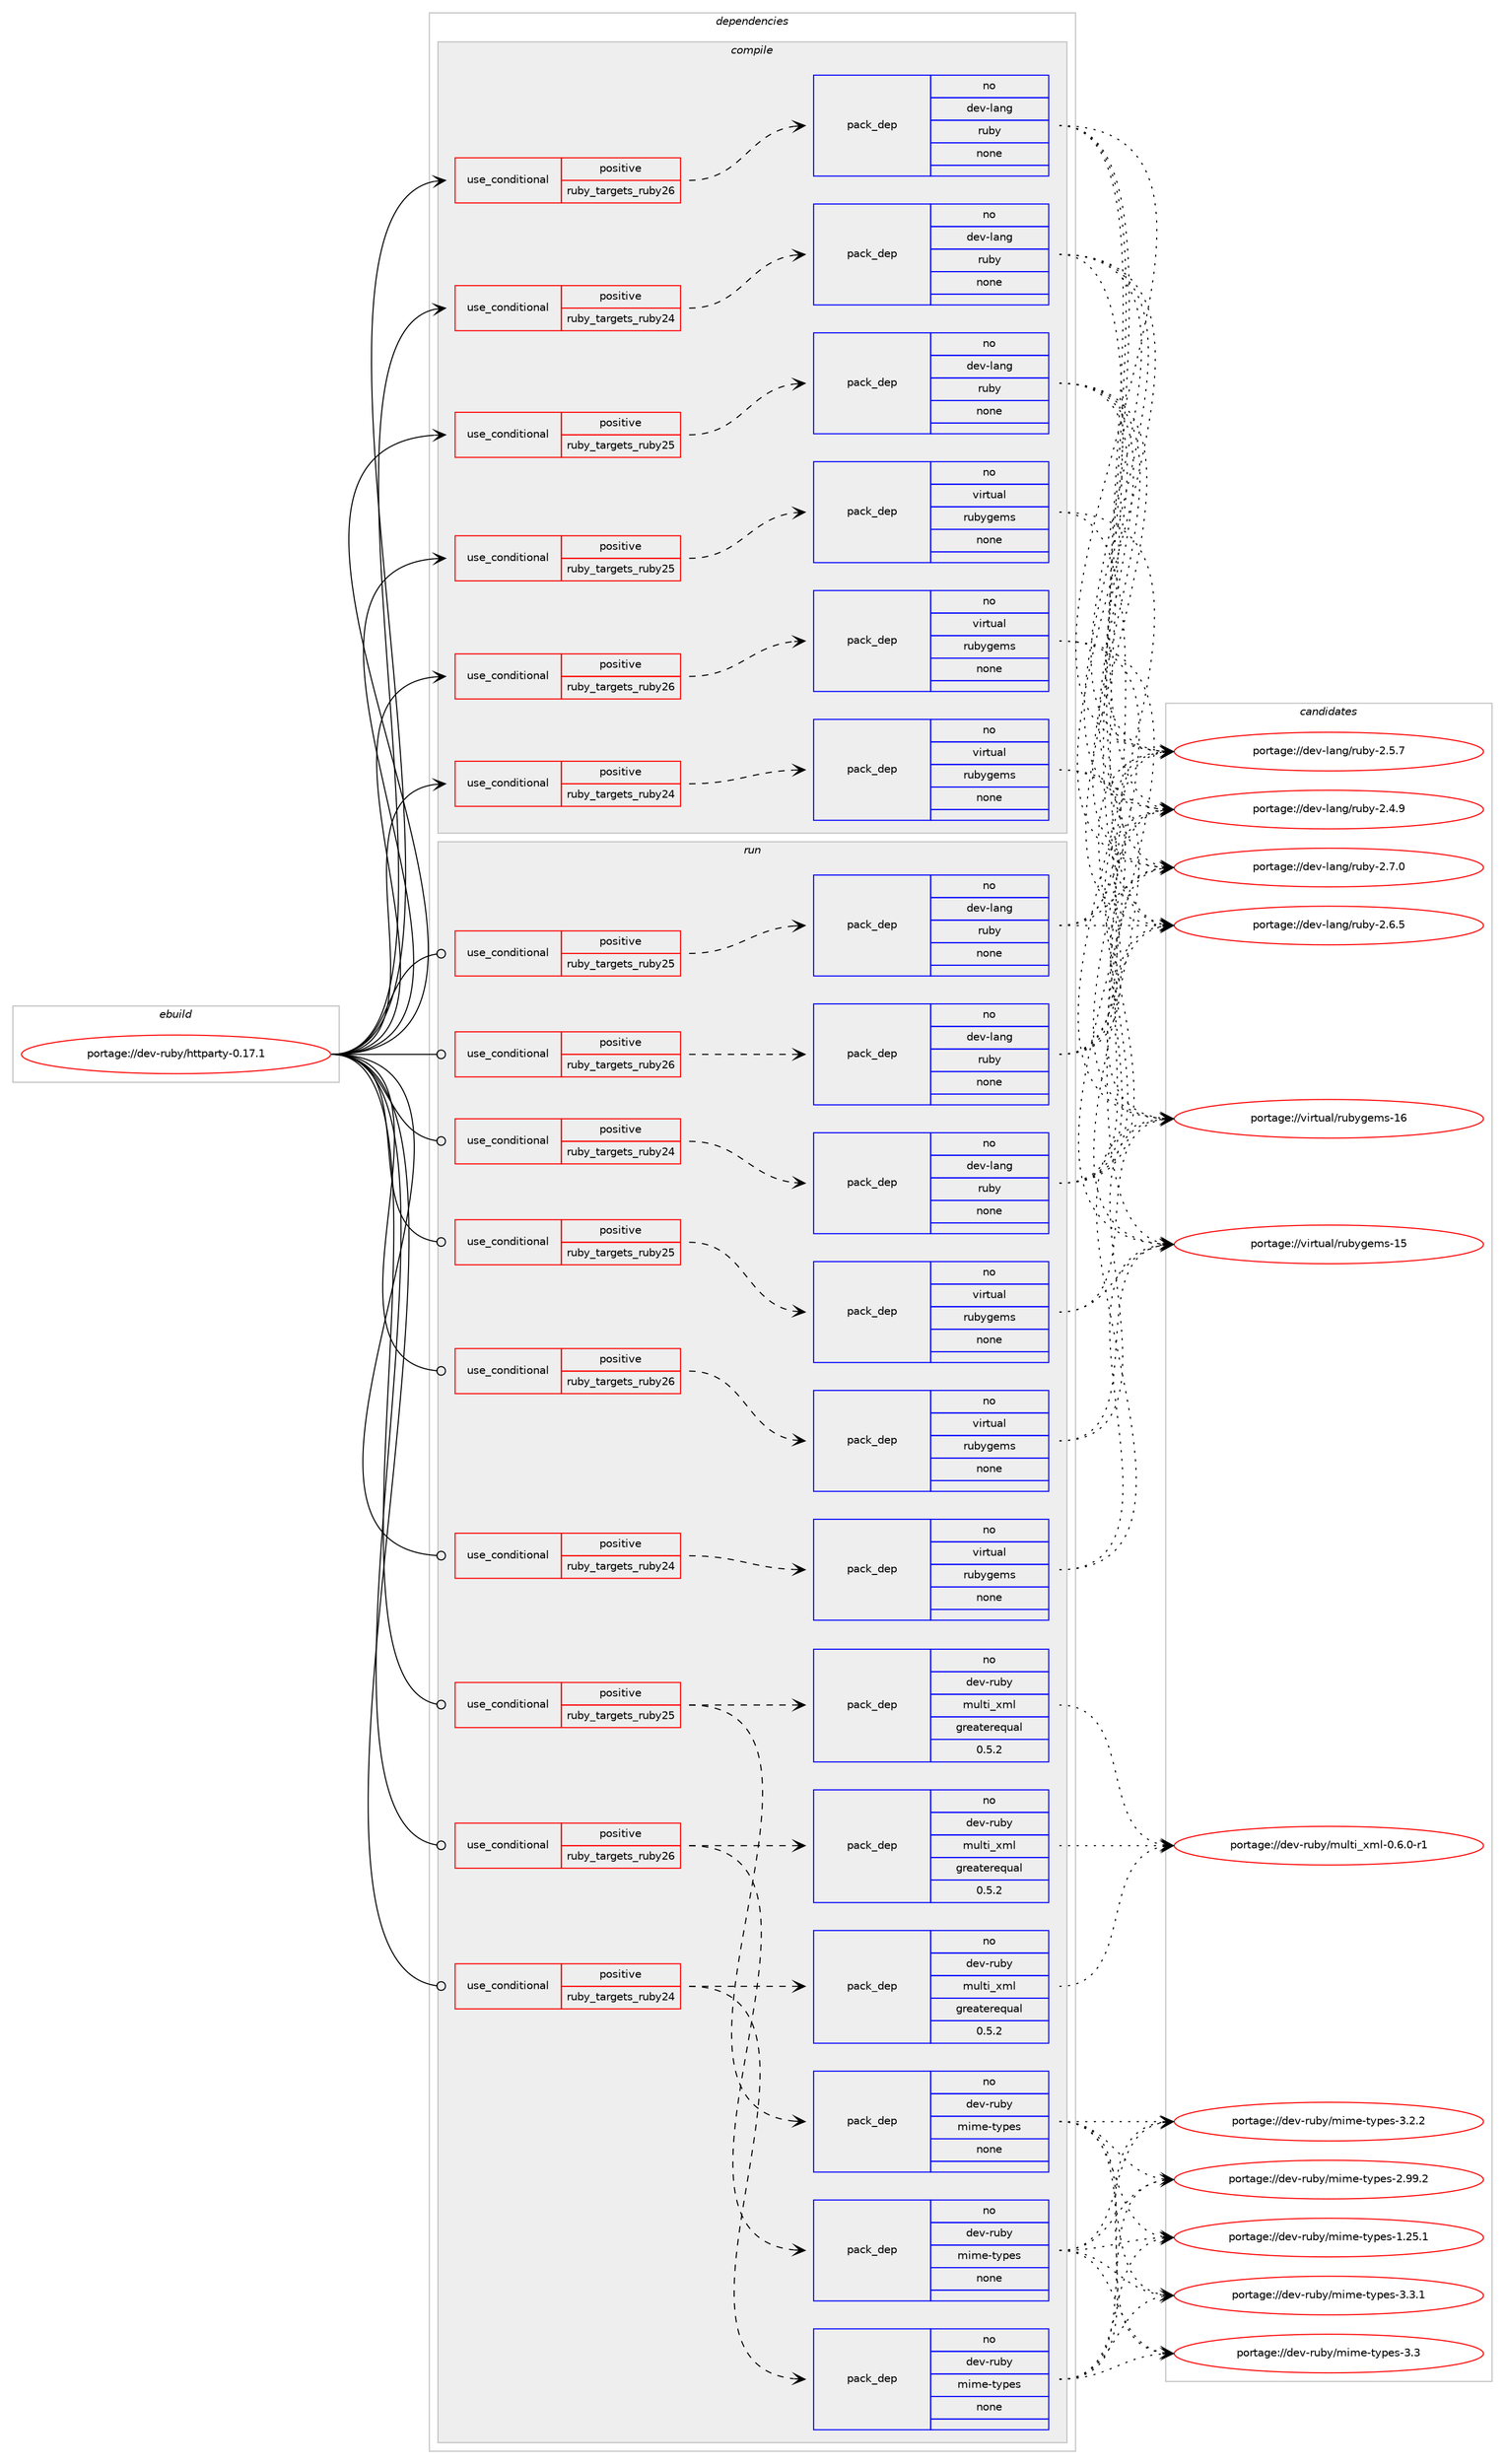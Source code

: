 digraph prolog {

# *************
# Graph options
# *************

newrank=true;
concentrate=true;
compound=true;
graph [rankdir=LR,fontname=Helvetica,fontsize=10,ranksep=1.5];#, ranksep=2.5, nodesep=0.2];
edge  [arrowhead=vee];
node  [fontname=Helvetica,fontsize=10];

# **********
# The ebuild
# **********

subgraph cluster_leftcol {
color=gray;
rank=same;
label=<<i>ebuild</i>>;
id [label="portage://dev-ruby/httparty-0.17.1", color=red, width=4, href="../dev-ruby/httparty-0.17.1.svg"];
}

# ****************
# The dependencies
# ****************

subgraph cluster_midcol {
color=gray;
label=<<i>dependencies</i>>;
subgraph cluster_compile {
fillcolor="#eeeeee";
style=filled;
label=<<i>compile</i>>;
subgraph cond85099 {
dependency351700 [label=<<TABLE BORDER="0" CELLBORDER="1" CELLSPACING="0" CELLPADDING="4"><TR><TD ROWSPAN="3" CELLPADDING="10">use_conditional</TD></TR><TR><TD>positive</TD></TR><TR><TD>ruby_targets_ruby24</TD></TR></TABLE>>, shape=none, color=red];
subgraph pack261794 {
dependency351701 [label=<<TABLE BORDER="0" CELLBORDER="1" CELLSPACING="0" CELLPADDING="4" WIDTH="220"><TR><TD ROWSPAN="6" CELLPADDING="30">pack_dep</TD></TR><TR><TD WIDTH="110">no</TD></TR><TR><TD>dev-lang</TD></TR><TR><TD>ruby</TD></TR><TR><TD>none</TD></TR><TR><TD></TD></TR></TABLE>>, shape=none, color=blue];
}
dependency351700:e -> dependency351701:w [weight=20,style="dashed",arrowhead="vee"];
}
id:e -> dependency351700:w [weight=20,style="solid",arrowhead="vee"];
subgraph cond85100 {
dependency351702 [label=<<TABLE BORDER="0" CELLBORDER="1" CELLSPACING="0" CELLPADDING="4"><TR><TD ROWSPAN="3" CELLPADDING="10">use_conditional</TD></TR><TR><TD>positive</TD></TR><TR><TD>ruby_targets_ruby24</TD></TR></TABLE>>, shape=none, color=red];
subgraph pack261795 {
dependency351703 [label=<<TABLE BORDER="0" CELLBORDER="1" CELLSPACING="0" CELLPADDING="4" WIDTH="220"><TR><TD ROWSPAN="6" CELLPADDING="30">pack_dep</TD></TR><TR><TD WIDTH="110">no</TD></TR><TR><TD>virtual</TD></TR><TR><TD>rubygems</TD></TR><TR><TD>none</TD></TR><TR><TD></TD></TR></TABLE>>, shape=none, color=blue];
}
dependency351702:e -> dependency351703:w [weight=20,style="dashed",arrowhead="vee"];
}
id:e -> dependency351702:w [weight=20,style="solid",arrowhead="vee"];
subgraph cond85101 {
dependency351704 [label=<<TABLE BORDER="0" CELLBORDER="1" CELLSPACING="0" CELLPADDING="4"><TR><TD ROWSPAN="3" CELLPADDING="10">use_conditional</TD></TR><TR><TD>positive</TD></TR><TR><TD>ruby_targets_ruby25</TD></TR></TABLE>>, shape=none, color=red];
subgraph pack261796 {
dependency351705 [label=<<TABLE BORDER="0" CELLBORDER="1" CELLSPACING="0" CELLPADDING="4" WIDTH="220"><TR><TD ROWSPAN="6" CELLPADDING="30">pack_dep</TD></TR><TR><TD WIDTH="110">no</TD></TR><TR><TD>dev-lang</TD></TR><TR><TD>ruby</TD></TR><TR><TD>none</TD></TR><TR><TD></TD></TR></TABLE>>, shape=none, color=blue];
}
dependency351704:e -> dependency351705:w [weight=20,style="dashed",arrowhead="vee"];
}
id:e -> dependency351704:w [weight=20,style="solid",arrowhead="vee"];
subgraph cond85102 {
dependency351706 [label=<<TABLE BORDER="0" CELLBORDER="1" CELLSPACING="0" CELLPADDING="4"><TR><TD ROWSPAN="3" CELLPADDING="10">use_conditional</TD></TR><TR><TD>positive</TD></TR><TR><TD>ruby_targets_ruby25</TD></TR></TABLE>>, shape=none, color=red];
subgraph pack261797 {
dependency351707 [label=<<TABLE BORDER="0" CELLBORDER="1" CELLSPACING="0" CELLPADDING="4" WIDTH="220"><TR><TD ROWSPAN="6" CELLPADDING="30">pack_dep</TD></TR><TR><TD WIDTH="110">no</TD></TR><TR><TD>virtual</TD></TR><TR><TD>rubygems</TD></TR><TR><TD>none</TD></TR><TR><TD></TD></TR></TABLE>>, shape=none, color=blue];
}
dependency351706:e -> dependency351707:w [weight=20,style="dashed",arrowhead="vee"];
}
id:e -> dependency351706:w [weight=20,style="solid",arrowhead="vee"];
subgraph cond85103 {
dependency351708 [label=<<TABLE BORDER="0" CELLBORDER="1" CELLSPACING="0" CELLPADDING="4"><TR><TD ROWSPAN="3" CELLPADDING="10">use_conditional</TD></TR><TR><TD>positive</TD></TR><TR><TD>ruby_targets_ruby26</TD></TR></TABLE>>, shape=none, color=red];
subgraph pack261798 {
dependency351709 [label=<<TABLE BORDER="0" CELLBORDER="1" CELLSPACING="0" CELLPADDING="4" WIDTH="220"><TR><TD ROWSPAN="6" CELLPADDING="30">pack_dep</TD></TR><TR><TD WIDTH="110">no</TD></TR><TR><TD>dev-lang</TD></TR><TR><TD>ruby</TD></TR><TR><TD>none</TD></TR><TR><TD></TD></TR></TABLE>>, shape=none, color=blue];
}
dependency351708:e -> dependency351709:w [weight=20,style="dashed",arrowhead="vee"];
}
id:e -> dependency351708:w [weight=20,style="solid",arrowhead="vee"];
subgraph cond85104 {
dependency351710 [label=<<TABLE BORDER="0" CELLBORDER="1" CELLSPACING="0" CELLPADDING="4"><TR><TD ROWSPAN="3" CELLPADDING="10">use_conditional</TD></TR><TR><TD>positive</TD></TR><TR><TD>ruby_targets_ruby26</TD></TR></TABLE>>, shape=none, color=red];
subgraph pack261799 {
dependency351711 [label=<<TABLE BORDER="0" CELLBORDER="1" CELLSPACING="0" CELLPADDING="4" WIDTH="220"><TR><TD ROWSPAN="6" CELLPADDING="30">pack_dep</TD></TR><TR><TD WIDTH="110">no</TD></TR><TR><TD>virtual</TD></TR><TR><TD>rubygems</TD></TR><TR><TD>none</TD></TR><TR><TD></TD></TR></TABLE>>, shape=none, color=blue];
}
dependency351710:e -> dependency351711:w [weight=20,style="dashed",arrowhead="vee"];
}
id:e -> dependency351710:w [weight=20,style="solid",arrowhead="vee"];
}
subgraph cluster_compileandrun {
fillcolor="#eeeeee";
style=filled;
label=<<i>compile and run</i>>;
}
subgraph cluster_run {
fillcolor="#eeeeee";
style=filled;
label=<<i>run</i>>;
subgraph cond85105 {
dependency351712 [label=<<TABLE BORDER="0" CELLBORDER="1" CELLSPACING="0" CELLPADDING="4"><TR><TD ROWSPAN="3" CELLPADDING="10">use_conditional</TD></TR><TR><TD>positive</TD></TR><TR><TD>ruby_targets_ruby24</TD></TR></TABLE>>, shape=none, color=red];
subgraph pack261800 {
dependency351713 [label=<<TABLE BORDER="0" CELLBORDER="1" CELLSPACING="0" CELLPADDING="4" WIDTH="220"><TR><TD ROWSPAN="6" CELLPADDING="30">pack_dep</TD></TR><TR><TD WIDTH="110">no</TD></TR><TR><TD>dev-lang</TD></TR><TR><TD>ruby</TD></TR><TR><TD>none</TD></TR><TR><TD></TD></TR></TABLE>>, shape=none, color=blue];
}
dependency351712:e -> dependency351713:w [weight=20,style="dashed",arrowhead="vee"];
}
id:e -> dependency351712:w [weight=20,style="solid",arrowhead="odot"];
subgraph cond85106 {
dependency351714 [label=<<TABLE BORDER="0" CELLBORDER="1" CELLSPACING="0" CELLPADDING="4"><TR><TD ROWSPAN="3" CELLPADDING="10">use_conditional</TD></TR><TR><TD>positive</TD></TR><TR><TD>ruby_targets_ruby24</TD></TR></TABLE>>, shape=none, color=red];
subgraph pack261801 {
dependency351715 [label=<<TABLE BORDER="0" CELLBORDER="1" CELLSPACING="0" CELLPADDING="4" WIDTH="220"><TR><TD ROWSPAN="6" CELLPADDING="30">pack_dep</TD></TR><TR><TD WIDTH="110">no</TD></TR><TR><TD>dev-ruby</TD></TR><TR><TD>mime-types</TD></TR><TR><TD>none</TD></TR><TR><TD></TD></TR></TABLE>>, shape=none, color=blue];
}
dependency351714:e -> dependency351715:w [weight=20,style="dashed",arrowhead="vee"];
subgraph pack261802 {
dependency351716 [label=<<TABLE BORDER="0" CELLBORDER="1" CELLSPACING="0" CELLPADDING="4" WIDTH="220"><TR><TD ROWSPAN="6" CELLPADDING="30">pack_dep</TD></TR><TR><TD WIDTH="110">no</TD></TR><TR><TD>dev-ruby</TD></TR><TR><TD>multi_xml</TD></TR><TR><TD>greaterequal</TD></TR><TR><TD>0.5.2</TD></TR></TABLE>>, shape=none, color=blue];
}
dependency351714:e -> dependency351716:w [weight=20,style="dashed",arrowhead="vee"];
}
id:e -> dependency351714:w [weight=20,style="solid",arrowhead="odot"];
subgraph cond85107 {
dependency351717 [label=<<TABLE BORDER="0" CELLBORDER="1" CELLSPACING="0" CELLPADDING="4"><TR><TD ROWSPAN="3" CELLPADDING="10">use_conditional</TD></TR><TR><TD>positive</TD></TR><TR><TD>ruby_targets_ruby24</TD></TR></TABLE>>, shape=none, color=red];
subgraph pack261803 {
dependency351718 [label=<<TABLE BORDER="0" CELLBORDER="1" CELLSPACING="0" CELLPADDING="4" WIDTH="220"><TR><TD ROWSPAN="6" CELLPADDING="30">pack_dep</TD></TR><TR><TD WIDTH="110">no</TD></TR><TR><TD>virtual</TD></TR><TR><TD>rubygems</TD></TR><TR><TD>none</TD></TR><TR><TD></TD></TR></TABLE>>, shape=none, color=blue];
}
dependency351717:e -> dependency351718:w [weight=20,style="dashed",arrowhead="vee"];
}
id:e -> dependency351717:w [weight=20,style="solid",arrowhead="odot"];
subgraph cond85108 {
dependency351719 [label=<<TABLE BORDER="0" CELLBORDER="1" CELLSPACING="0" CELLPADDING="4"><TR><TD ROWSPAN="3" CELLPADDING="10">use_conditional</TD></TR><TR><TD>positive</TD></TR><TR><TD>ruby_targets_ruby25</TD></TR></TABLE>>, shape=none, color=red];
subgraph pack261804 {
dependency351720 [label=<<TABLE BORDER="0" CELLBORDER="1" CELLSPACING="0" CELLPADDING="4" WIDTH="220"><TR><TD ROWSPAN="6" CELLPADDING="30">pack_dep</TD></TR><TR><TD WIDTH="110">no</TD></TR><TR><TD>dev-lang</TD></TR><TR><TD>ruby</TD></TR><TR><TD>none</TD></TR><TR><TD></TD></TR></TABLE>>, shape=none, color=blue];
}
dependency351719:e -> dependency351720:w [weight=20,style="dashed",arrowhead="vee"];
}
id:e -> dependency351719:w [weight=20,style="solid",arrowhead="odot"];
subgraph cond85109 {
dependency351721 [label=<<TABLE BORDER="0" CELLBORDER="1" CELLSPACING="0" CELLPADDING="4"><TR><TD ROWSPAN="3" CELLPADDING="10">use_conditional</TD></TR><TR><TD>positive</TD></TR><TR><TD>ruby_targets_ruby25</TD></TR></TABLE>>, shape=none, color=red];
subgraph pack261805 {
dependency351722 [label=<<TABLE BORDER="0" CELLBORDER="1" CELLSPACING="0" CELLPADDING="4" WIDTH="220"><TR><TD ROWSPAN="6" CELLPADDING="30">pack_dep</TD></TR><TR><TD WIDTH="110">no</TD></TR><TR><TD>dev-ruby</TD></TR><TR><TD>mime-types</TD></TR><TR><TD>none</TD></TR><TR><TD></TD></TR></TABLE>>, shape=none, color=blue];
}
dependency351721:e -> dependency351722:w [weight=20,style="dashed",arrowhead="vee"];
subgraph pack261806 {
dependency351723 [label=<<TABLE BORDER="0" CELLBORDER="1" CELLSPACING="0" CELLPADDING="4" WIDTH="220"><TR><TD ROWSPAN="6" CELLPADDING="30">pack_dep</TD></TR><TR><TD WIDTH="110">no</TD></TR><TR><TD>dev-ruby</TD></TR><TR><TD>multi_xml</TD></TR><TR><TD>greaterequal</TD></TR><TR><TD>0.5.2</TD></TR></TABLE>>, shape=none, color=blue];
}
dependency351721:e -> dependency351723:w [weight=20,style="dashed",arrowhead="vee"];
}
id:e -> dependency351721:w [weight=20,style="solid",arrowhead="odot"];
subgraph cond85110 {
dependency351724 [label=<<TABLE BORDER="0" CELLBORDER="1" CELLSPACING="0" CELLPADDING="4"><TR><TD ROWSPAN="3" CELLPADDING="10">use_conditional</TD></TR><TR><TD>positive</TD></TR><TR><TD>ruby_targets_ruby25</TD></TR></TABLE>>, shape=none, color=red];
subgraph pack261807 {
dependency351725 [label=<<TABLE BORDER="0" CELLBORDER="1" CELLSPACING="0" CELLPADDING="4" WIDTH="220"><TR><TD ROWSPAN="6" CELLPADDING="30">pack_dep</TD></TR><TR><TD WIDTH="110">no</TD></TR><TR><TD>virtual</TD></TR><TR><TD>rubygems</TD></TR><TR><TD>none</TD></TR><TR><TD></TD></TR></TABLE>>, shape=none, color=blue];
}
dependency351724:e -> dependency351725:w [weight=20,style="dashed",arrowhead="vee"];
}
id:e -> dependency351724:w [weight=20,style="solid",arrowhead="odot"];
subgraph cond85111 {
dependency351726 [label=<<TABLE BORDER="0" CELLBORDER="1" CELLSPACING="0" CELLPADDING="4"><TR><TD ROWSPAN="3" CELLPADDING="10">use_conditional</TD></TR><TR><TD>positive</TD></TR><TR><TD>ruby_targets_ruby26</TD></TR></TABLE>>, shape=none, color=red];
subgraph pack261808 {
dependency351727 [label=<<TABLE BORDER="0" CELLBORDER="1" CELLSPACING="0" CELLPADDING="4" WIDTH="220"><TR><TD ROWSPAN="6" CELLPADDING="30">pack_dep</TD></TR><TR><TD WIDTH="110">no</TD></TR><TR><TD>dev-lang</TD></TR><TR><TD>ruby</TD></TR><TR><TD>none</TD></TR><TR><TD></TD></TR></TABLE>>, shape=none, color=blue];
}
dependency351726:e -> dependency351727:w [weight=20,style="dashed",arrowhead="vee"];
}
id:e -> dependency351726:w [weight=20,style="solid",arrowhead="odot"];
subgraph cond85112 {
dependency351728 [label=<<TABLE BORDER="0" CELLBORDER="1" CELLSPACING="0" CELLPADDING="4"><TR><TD ROWSPAN="3" CELLPADDING="10">use_conditional</TD></TR><TR><TD>positive</TD></TR><TR><TD>ruby_targets_ruby26</TD></TR></TABLE>>, shape=none, color=red];
subgraph pack261809 {
dependency351729 [label=<<TABLE BORDER="0" CELLBORDER="1" CELLSPACING="0" CELLPADDING="4" WIDTH="220"><TR><TD ROWSPAN="6" CELLPADDING="30">pack_dep</TD></TR><TR><TD WIDTH="110">no</TD></TR><TR><TD>dev-ruby</TD></TR><TR><TD>mime-types</TD></TR><TR><TD>none</TD></TR><TR><TD></TD></TR></TABLE>>, shape=none, color=blue];
}
dependency351728:e -> dependency351729:w [weight=20,style="dashed",arrowhead="vee"];
subgraph pack261810 {
dependency351730 [label=<<TABLE BORDER="0" CELLBORDER="1" CELLSPACING="0" CELLPADDING="4" WIDTH="220"><TR><TD ROWSPAN="6" CELLPADDING="30">pack_dep</TD></TR><TR><TD WIDTH="110">no</TD></TR><TR><TD>dev-ruby</TD></TR><TR><TD>multi_xml</TD></TR><TR><TD>greaterequal</TD></TR><TR><TD>0.5.2</TD></TR></TABLE>>, shape=none, color=blue];
}
dependency351728:e -> dependency351730:w [weight=20,style="dashed",arrowhead="vee"];
}
id:e -> dependency351728:w [weight=20,style="solid",arrowhead="odot"];
subgraph cond85113 {
dependency351731 [label=<<TABLE BORDER="0" CELLBORDER="1" CELLSPACING="0" CELLPADDING="4"><TR><TD ROWSPAN="3" CELLPADDING="10">use_conditional</TD></TR><TR><TD>positive</TD></TR><TR><TD>ruby_targets_ruby26</TD></TR></TABLE>>, shape=none, color=red];
subgraph pack261811 {
dependency351732 [label=<<TABLE BORDER="0" CELLBORDER="1" CELLSPACING="0" CELLPADDING="4" WIDTH="220"><TR><TD ROWSPAN="6" CELLPADDING="30">pack_dep</TD></TR><TR><TD WIDTH="110">no</TD></TR><TR><TD>virtual</TD></TR><TR><TD>rubygems</TD></TR><TR><TD>none</TD></TR><TR><TD></TD></TR></TABLE>>, shape=none, color=blue];
}
dependency351731:e -> dependency351732:w [weight=20,style="dashed",arrowhead="vee"];
}
id:e -> dependency351731:w [weight=20,style="solid",arrowhead="odot"];
}
}

# **************
# The candidates
# **************

subgraph cluster_choices {
rank=same;
color=gray;
label=<<i>candidates</i>>;

subgraph choice261794 {
color=black;
nodesep=1;
choice10010111845108971101034711411798121455046554648 [label="portage://dev-lang/ruby-2.7.0", color=red, width=4,href="../dev-lang/ruby-2.7.0.svg"];
choice10010111845108971101034711411798121455046544653 [label="portage://dev-lang/ruby-2.6.5", color=red, width=4,href="../dev-lang/ruby-2.6.5.svg"];
choice10010111845108971101034711411798121455046534655 [label="portage://dev-lang/ruby-2.5.7", color=red, width=4,href="../dev-lang/ruby-2.5.7.svg"];
choice10010111845108971101034711411798121455046524657 [label="portage://dev-lang/ruby-2.4.9", color=red, width=4,href="../dev-lang/ruby-2.4.9.svg"];
dependency351701:e -> choice10010111845108971101034711411798121455046554648:w [style=dotted,weight="100"];
dependency351701:e -> choice10010111845108971101034711411798121455046544653:w [style=dotted,weight="100"];
dependency351701:e -> choice10010111845108971101034711411798121455046534655:w [style=dotted,weight="100"];
dependency351701:e -> choice10010111845108971101034711411798121455046524657:w [style=dotted,weight="100"];
}
subgraph choice261795 {
color=black;
nodesep=1;
choice118105114116117971084711411798121103101109115454954 [label="portage://virtual/rubygems-16", color=red, width=4,href="../virtual/rubygems-16.svg"];
choice118105114116117971084711411798121103101109115454953 [label="portage://virtual/rubygems-15", color=red, width=4,href="../virtual/rubygems-15.svg"];
dependency351703:e -> choice118105114116117971084711411798121103101109115454954:w [style=dotted,weight="100"];
dependency351703:e -> choice118105114116117971084711411798121103101109115454953:w [style=dotted,weight="100"];
}
subgraph choice261796 {
color=black;
nodesep=1;
choice10010111845108971101034711411798121455046554648 [label="portage://dev-lang/ruby-2.7.0", color=red, width=4,href="../dev-lang/ruby-2.7.0.svg"];
choice10010111845108971101034711411798121455046544653 [label="portage://dev-lang/ruby-2.6.5", color=red, width=4,href="../dev-lang/ruby-2.6.5.svg"];
choice10010111845108971101034711411798121455046534655 [label="portage://dev-lang/ruby-2.5.7", color=red, width=4,href="../dev-lang/ruby-2.5.7.svg"];
choice10010111845108971101034711411798121455046524657 [label="portage://dev-lang/ruby-2.4.9", color=red, width=4,href="../dev-lang/ruby-2.4.9.svg"];
dependency351705:e -> choice10010111845108971101034711411798121455046554648:w [style=dotted,weight="100"];
dependency351705:e -> choice10010111845108971101034711411798121455046544653:w [style=dotted,weight="100"];
dependency351705:e -> choice10010111845108971101034711411798121455046534655:w [style=dotted,weight="100"];
dependency351705:e -> choice10010111845108971101034711411798121455046524657:w [style=dotted,weight="100"];
}
subgraph choice261797 {
color=black;
nodesep=1;
choice118105114116117971084711411798121103101109115454954 [label="portage://virtual/rubygems-16", color=red, width=4,href="../virtual/rubygems-16.svg"];
choice118105114116117971084711411798121103101109115454953 [label="portage://virtual/rubygems-15", color=red, width=4,href="../virtual/rubygems-15.svg"];
dependency351707:e -> choice118105114116117971084711411798121103101109115454954:w [style=dotted,weight="100"];
dependency351707:e -> choice118105114116117971084711411798121103101109115454953:w [style=dotted,weight="100"];
}
subgraph choice261798 {
color=black;
nodesep=1;
choice10010111845108971101034711411798121455046554648 [label="portage://dev-lang/ruby-2.7.0", color=red, width=4,href="../dev-lang/ruby-2.7.0.svg"];
choice10010111845108971101034711411798121455046544653 [label="portage://dev-lang/ruby-2.6.5", color=red, width=4,href="../dev-lang/ruby-2.6.5.svg"];
choice10010111845108971101034711411798121455046534655 [label="portage://dev-lang/ruby-2.5.7", color=red, width=4,href="../dev-lang/ruby-2.5.7.svg"];
choice10010111845108971101034711411798121455046524657 [label="portage://dev-lang/ruby-2.4.9", color=red, width=4,href="../dev-lang/ruby-2.4.9.svg"];
dependency351709:e -> choice10010111845108971101034711411798121455046554648:w [style=dotted,weight="100"];
dependency351709:e -> choice10010111845108971101034711411798121455046544653:w [style=dotted,weight="100"];
dependency351709:e -> choice10010111845108971101034711411798121455046534655:w [style=dotted,weight="100"];
dependency351709:e -> choice10010111845108971101034711411798121455046524657:w [style=dotted,weight="100"];
}
subgraph choice261799 {
color=black;
nodesep=1;
choice118105114116117971084711411798121103101109115454954 [label="portage://virtual/rubygems-16", color=red, width=4,href="../virtual/rubygems-16.svg"];
choice118105114116117971084711411798121103101109115454953 [label="portage://virtual/rubygems-15", color=red, width=4,href="../virtual/rubygems-15.svg"];
dependency351711:e -> choice118105114116117971084711411798121103101109115454954:w [style=dotted,weight="100"];
dependency351711:e -> choice118105114116117971084711411798121103101109115454953:w [style=dotted,weight="100"];
}
subgraph choice261800 {
color=black;
nodesep=1;
choice10010111845108971101034711411798121455046554648 [label="portage://dev-lang/ruby-2.7.0", color=red, width=4,href="../dev-lang/ruby-2.7.0.svg"];
choice10010111845108971101034711411798121455046544653 [label="portage://dev-lang/ruby-2.6.5", color=red, width=4,href="../dev-lang/ruby-2.6.5.svg"];
choice10010111845108971101034711411798121455046534655 [label="portage://dev-lang/ruby-2.5.7", color=red, width=4,href="../dev-lang/ruby-2.5.7.svg"];
choice10010111845108971101034711411798121455046524657 [label="portage://dev-lang/ruby-2.4.9", color=red, width=4,href="../dev-lang/ruby-2.4.9.svg"];
dependency351713:e -> choice10010111845108971101034711411798121455046554648:w [style=dotted,weight="100"];
dependency351713:e -> choice10010111845108971101034711411798121455046544653:w [style=dotted,weight="100"];
dependency351713:e -> choice10010111845108971101034711411798121455046534655:w [style=dotted,weight="100"];
dependency351713:e -> choice10010111845108971101034711411798121455046524657:w [style=dotted,weight="100"];
}
subgraph choice261801 {
color=black;
nodesep=1;
choice10010111845114117981214710910510910145116121112101115455146514649 [label="portage://dev-ruby/mime-types-3.3.1", color=red, width=4,href="../dev-ruby/mime-types-3.3.1.svg"];
choice1001011184511411798121471091051091014511612111210111545514651 [label="portage://dev-ruby/mime-types-3.3", color=red, width=4,href="../dev-ruby/mime-types-3.3.svg"];
choice10010111845114117981214710910510910145116121112101115455146504650 [label="portage://dev-ruby/mime-types-3.2.2", color=red, width=4,href="../dev-ruby/mime-types-3.2.2.svg"];
choice1001011184511411798121471091051091014511612111210111545504657574650 [label="portage://dev-ruby/mime-types-2.99.2", color=red, width=4,href="../dev-ruby/mime-types-2.99.2.svg"];
choice1001011184511411798121471091051091014511612111210111545494650534649 [label="portage://dev-ruby/mime-types-1.25.1", color=red, width=4,href="../dev-ruby/mime-types-1.25.1.svg"];
dependency351715:e -> choice10010111845114117981214710910510910145116121112101115455146514649:w [style=dotted,weight="100"];
dependency351715:e -> choice1001011184511411798121471091051091014511612111210111545514651:w [style=dotted,weight="100"];
dependency351715:e -> choice10010111845114117981214710910510910145116121112101115455146504650:w [style=dotted,weight="100"];
dependency351715:e -> choice1001011184511411798121471091051091014511612111210111545504657574650:w [style=dotted,weight="100"];
dependency351715:e -> choice1001011184511411798121471091051091014511612111210111545494650534649:w [style=dotted,weight="100"];
}
subgraph choice261802 {
color=black;
nodesep=1;
choice100101118451141179812147109117108116105951201091084548465446484511449 [label="portage://dev-ruby/multi_xml-0.6.0-r1", color=red, width=4,href="../dev-ruby/multi_xml-0.6.0-r1.svg"];
dependency351716:e -> choice100101118451141179812147109117108116105951201091084548465446484511449:w [style=dotted,weight="100"];
}
subgraph choice261803 {
color=black;
nodesep=1;
choice118105114116117971084711411798121103101109115454954 [label="portage://virtual/rubygems-16", color=red, width=4,href="../virtual/rubygems-16.svg"];
choice118105114116117971084711411798121103101109115454953 [label="portage://virtual/rubygems-15", color=red, width=4,href="../virtual/rubygems-15.svg"];
dependency351718:e -> choice118105114116117971084711411798121103101109115454954:w [style=dotted,weight="100"];
dependency351718:e -> choice118105114116117971084711411798121103101109115454953:w [style=dotted,weight="100"];
}
subgraph choice261804 {
color=black;
nodesep=1;
choice10010111845108971101034711411798121455046554648 [label="portage://dev-lang/ruby-2.7.0", color=red, width=4,href="../dev-lang/ruby-2.7.0.svg"];
choice10010111845108971101034711411798121455046544653 [label="portage://dev-lang/ruby-2.6.5", color=red, width=4,href="../dev-lang/ruby-2.6.5.svg"];
choice10010111845108971101034711411798121455046534655 [label="portage://dev-lang/ruby-2.5.7", color=red, width=4,href="../dev-lang/ruby-2.5.7.svg"];
choice10010111845108971101034711411798121455046524657 [label="portage://dev-lang/ruby-2.4.9", color=red, width=4,href="../dev-lang/ruby-2.4.9.svg"];
dependency351720:e -> choice10010111845108971101034711411798121455046554648:w [style=dotted,weight="100"];
dependency351720:e -> choice10010111845108971101034711411798121455046544653:w [style=dotted,weight="100"];
dependency351720:e -> choice10010111845108971101034711411798121455046534655:w [style=dotted,weight="100"];
dependency351720:e -> choice10010111845108971101034711411798121455046524657:w [style=dotted,weight="100"];
}
subgraph choice261805 {
color=black;
nodesep=1;
choice10010111845114117981214710910510910145116121112101115455146514649 [label="portage://dev-ruby/mime-types-3.3.1", color=red, width=4,href="../dev-ruby/mime-types-3.3.1.svg"];
choice1001011184511411798121471091051091014511612111210111545514651 [label="portage://dev-ruby/mime-types-3.3", color=red, width=4,href="../dev-ruby/mime-types-3.3.svg"];
choice10010111845114117981214710910510910145116121112101115455146504650 [label="portage://dev-ruby/mime-types-3.2.2", color=red, width=4,href="../dev-ruby/mime-types-3.2.2.svg"];
choice1001011184511411798121471091051091014511612111210111545504657574650 [label="portage://dev-ruby/mime-types-2.99.2", color=red, width=4,href="../dev-ruby/mime-types-2.99.2.svg"];
choice1001011184511411798121471091051091014511612111210111545494650534649 [label="portage://dev-ruby/mime-types-1.25.1", color=red, width=4,href="../dev-ruby/mime-types-1.25.1.svg"];
dependency351722:e -> choice10010111845114117981214710910510910145116121112101115455146514649:w [style=dotted,weight="100"];
dependency351722:e -> choice1001011184511411798121471091051091014511612111210111545514651:w [style=dotted,weight="100"];
dependency351722:e -> choice10010111845114117981214710910510910145116121112101115455146504650:w [style=dotted,weight="100"];
dependency351722:e -> choice1001011184511411798121471091051091014511612111210111545504657574650:w [style=dotted,weight="100"];
dependency351722:e -> choice1001011184511411798121471091051091014511612111210111545494650534649:w [style=dotted,weight="100"];
}
subgraph choice261806 {
color=black;
nodesep=1;
choice100101118451141179812147109117108116105951201091084548465446484511449 [label="portage://dev-ruby/multi_xml-0.6.0-r1", color=red, width=4,href="../dev-ruby/multi_xml-0.6.0-r1.svg"];
dependency351723:e -> choice100101118451141179812147109117108116105951201091084548465446484511449:w [style=dotted,weight="100"];
}
subgraph choice261807 {
color=black;
nodesep=1;
choice118105114116117971084711411798121103101109115454954 [label="portage://virtual/rubygems-16", color=red, width=4,href="../virtual/rubygems-16.svg"];
choice118105114116117971084711411798121103101109115454953 [label="portage://virtual/rubygems-15", color=red, width=4,href="../virtual/rubygems-15.svg"];
dependency351725:e -> choice118105114116117971084711411798121103101109115454954:w [style=dotted,weight="100"];
dependency351725:e -> choice118105114116117971084711411798121103101109115454953:w [style=dotted,weight="100"];
}
subgraph choice261808 {
color=black;
nodesep=1;
choice10010111845108971101034711411798121455046554648 [label="portage://dev-lang/ruby-2.7.0", color=red, width=4,href="../dev-lang/ruby-2.7.0.svg"];
choice10010111845108971101034711411798121455046544653 [label="portage://dev-lang/ruby-2.6.5", color=red, width=4,href="../dev-lang/ruby-2.6.5.svg"];
choice10010111845108971101034711411798121455046534655 [label="portage://dev-lang/ruby-2.5.7", color=red, width=4,href="../dev-lang/ruby-2.5.7.svg"];
choice10010111845108971101034711411798121455046524657 [label="portage://dev-lang/ruby-2.4.9", color=red, width=4,href="../dev-lang/ruby-2.4.9.svg"];
dependency351727:e -> choice10010111845108971101034711411798121455046554648:w [style=dotted,weight="100"];
dependency351727:e -> choice10010111845108971101034711411798121455046544653:w [style=dotted,weight="100"];
dependency351727:e -> choice10010111845108971101034711411798121455046534655:w [style=dotted,weight="100"];
dependency351727:e -> choice10010111845108971101034711411798121455046524657:w [style=dotted,weight="100"];
}
subgraph choice261809 {
color=black;
nodesep=1;
choice10010111845114117981214710910510910145116121112101115455146514649 [label="portage://dev-ruby/mime-types-3.3.1", color=red, width=4,href="../dev-ruby/mime-types-3.3.1.svg"];
choice1001011184511411798121471091051091014511612111210111545514651 [label="portage://dev-ruby/mime-types-3.3", color=red, width=4,href="../dev-ruby/mime-types-3.3.svg"];
choice10010111845114117981214710910510910145116121112101115455146504650 [label="portage://dev-ruby/mime-types-3.2.2", color=red, width=4,href="../dev-ruby/mime-types-3.2.2.svg"];
choice1001011184511411798121471091051091014511612111210111545504657574650 [label="portage://dev-ruby/mime-types-2.99.2", color=red, width=4,href="../dev-ruby/mime-types-2.99.2.svg"];
choice1001011184511411798121471091051091014511612111210111545494650534649 [label="portage://dev-ruby/mime-types-1.25.1", color=red, width=4,href="../dev-ruby/mime-types-1.25.1.svg"];
dependency351729:e -> choice10010111845114117981214710910510910145116121112101115455146514649:w [style=dotted,weight="100"];
dependency351729:e -> choice1001011184511411798121471091051091014511612111210111545514651:w [style=dotted,weight="100"];
dependency351729:e -> choice10010111845114117981214710910510910145116121112101115455146504650:w [style=dotted,weight="100"];
dependency351729:e -> choice1001011184511411798121471091051091014511612111210111545504657574650:w [style=dotted,weight="100"];
dependency351729:e -> choice1001011184511411798121471091051091014511612111210111545494650534649:w [style=dotted,weight="100"];
}
subgraph choice261810 {
color=black;
nodesep=1;
choice100101118451141179812147109117108116105951201091084548465446484511449 [label="portage://dev-ruby/multi_xml-0.6.0-r1", color=red, width=4,href="../dev-ruby/multi_xml-0.6.0-r1.svg"];
dependency351730:e -> choice100101118451141179812147109117108116105951201091084548465446484511449:w [style=dotted,weight="100"];
}
subgraph choice261811 {
color=black;
nodesep=1;
choice118105114116117971084711411798121103101109115454954 [label="portage://virtual/rubygems-16", color=red, width=4,href="../virtual/rubygems-16.svg"];
choice118105114116117971084711411798121103101109115454953 [label="portage://virtual/rubygems-15", color=red, width=4,href="../virtual/rubygems-15.svg"];
dependency351732:e -> choice118105114116117971084711411798121103101109115454954:w [style=dotted,weight="100"];
dependency351732:e -> choice118105114116117971084711411798121103101109115454953:w [style=dotted,weight="100"];
}
}

}
